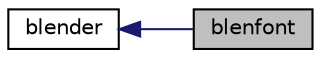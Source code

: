 digraph structs
{
  edge [fontname="Helvetica",fontsize="10",labelfontname="Helvetica",labelfontsize="10"];
  node [fontname="Helvetica",fontsize="10",shape=record];
  rankdir=LR;
  Node0 [label="blenfont",height=0.2,width=0.4,color="black", fillcolor="grey75", style="filled" fontcolor="black"];
  Node1 [label="blender",height=0.2,width=0.4,color="black", fillcolor="white", style="filled",URL="$db/db2/group__blender.html"];
  Node1->Node0 [shape=plaintext, color="midnightblue", dir="back", style="solid"];
}
